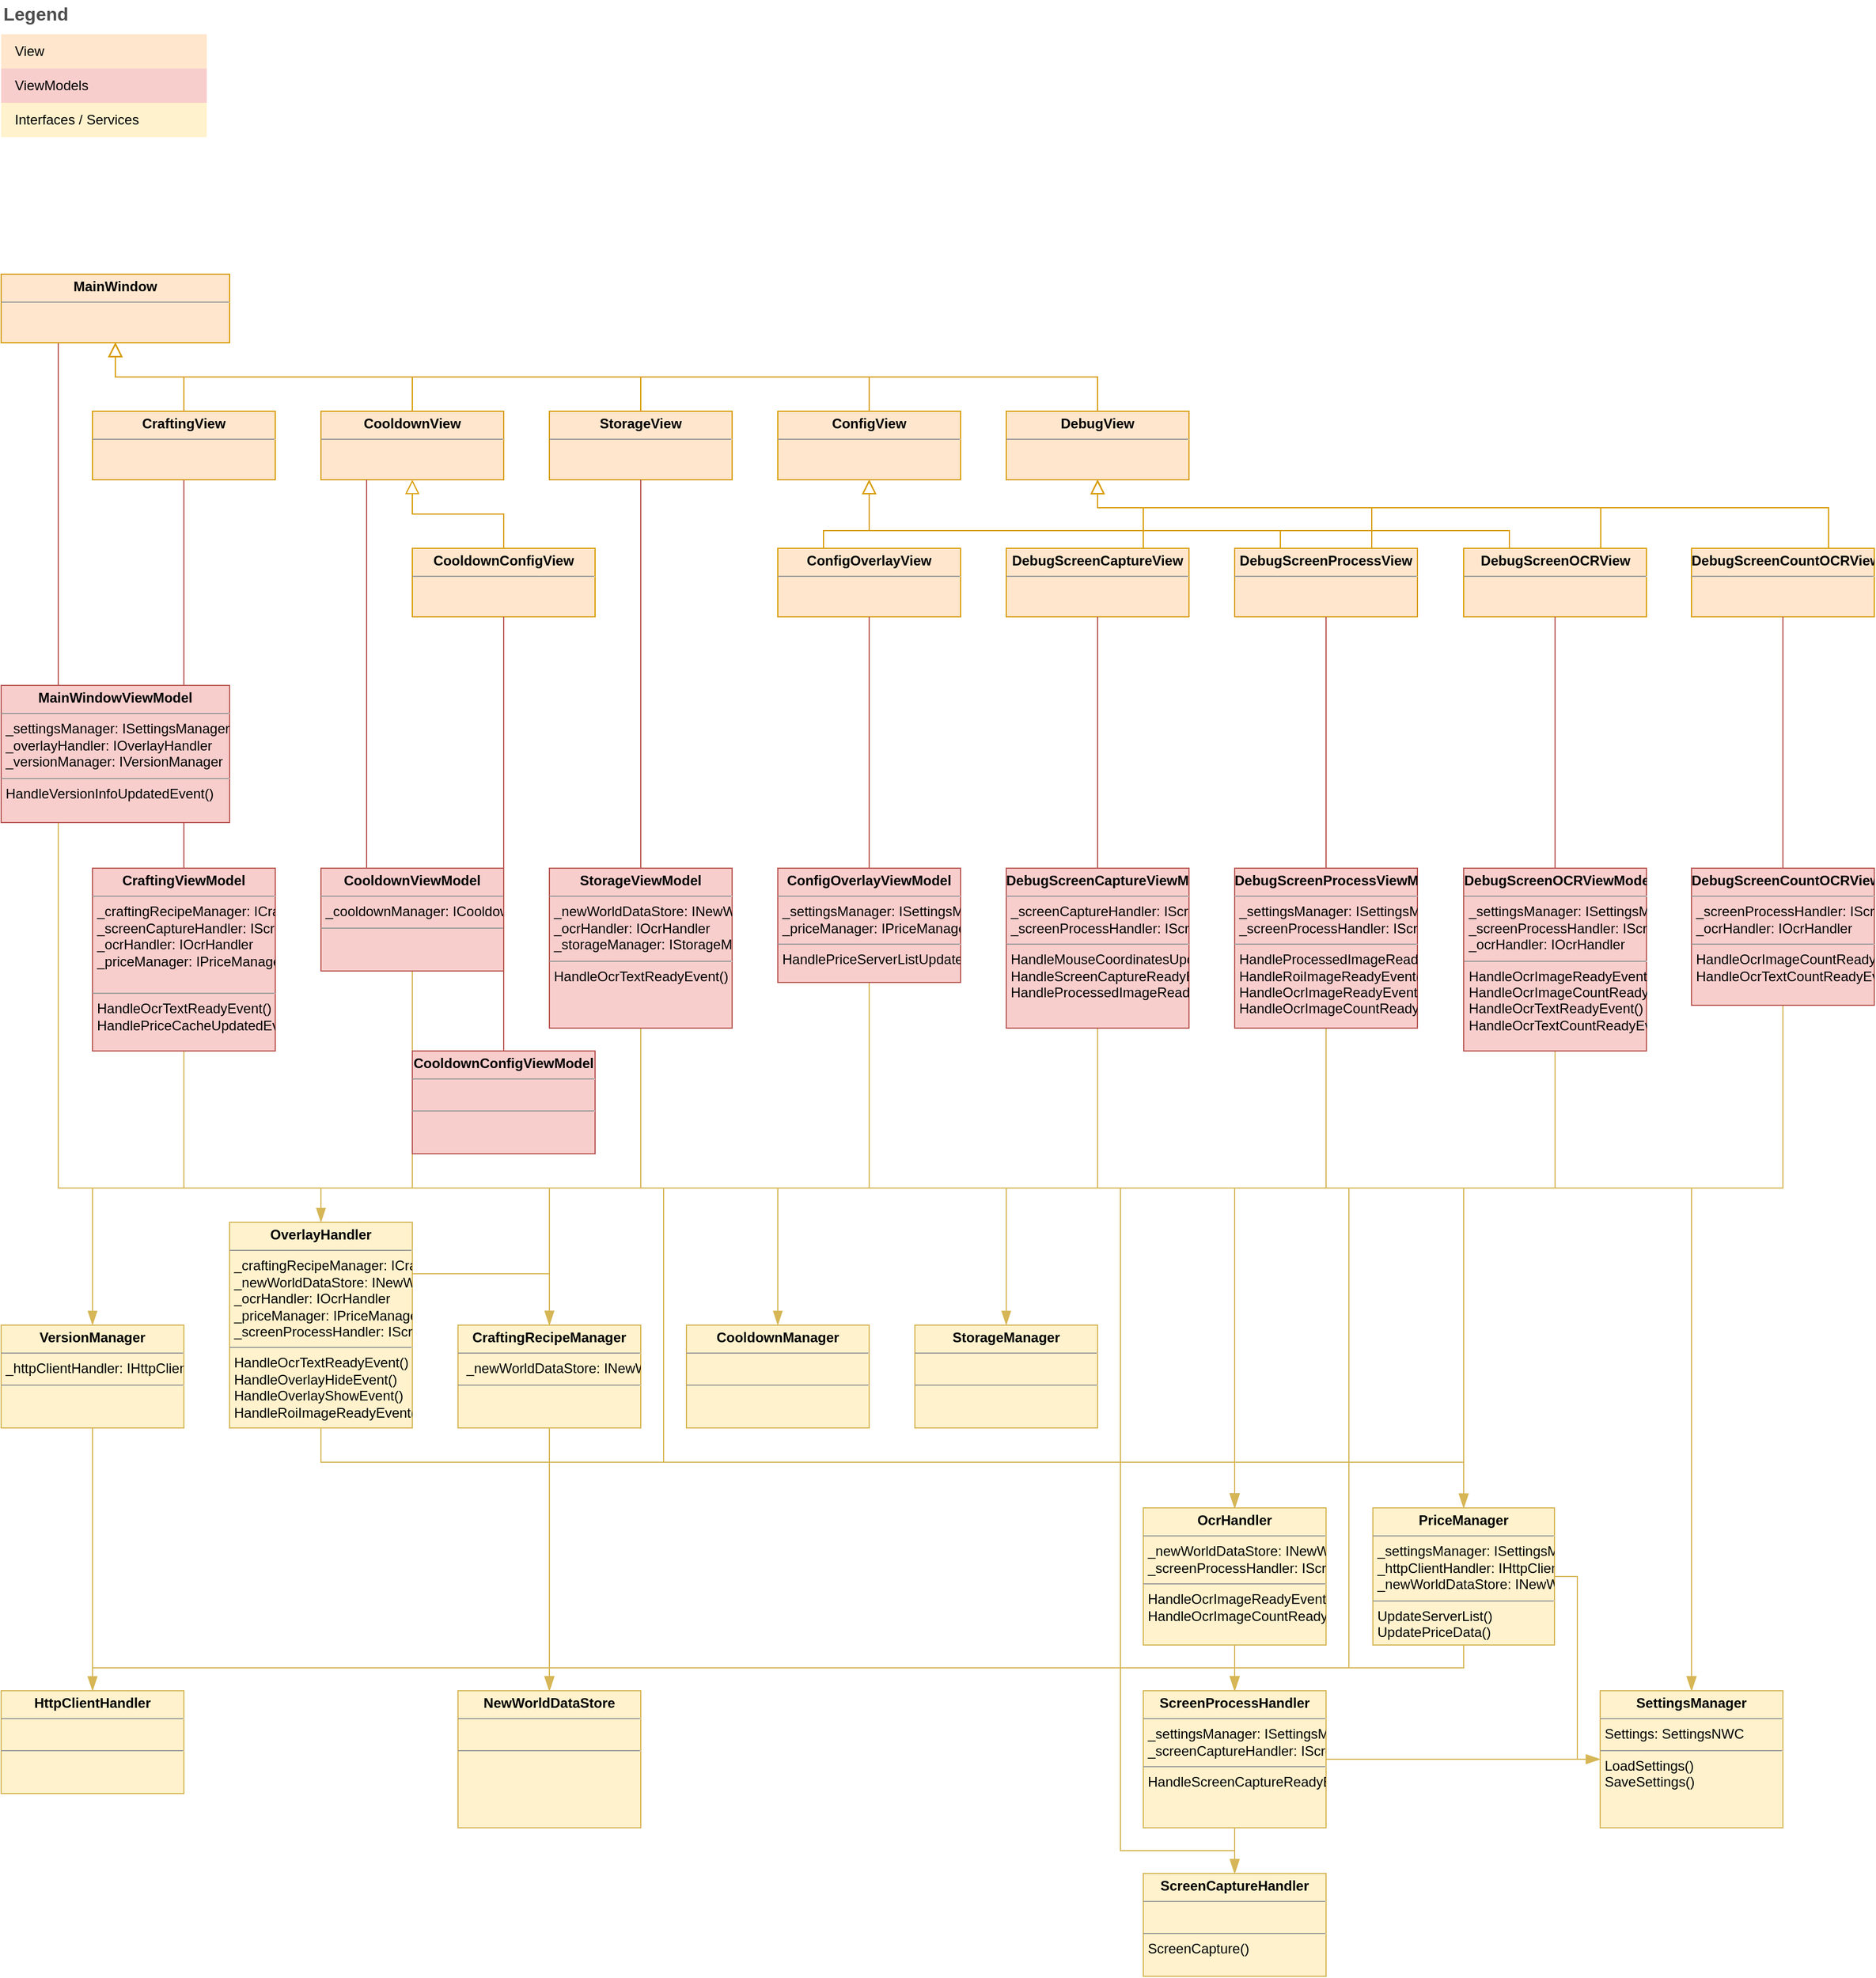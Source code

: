 <mxfile version="18.1.1" type="device"><diagram id="C5RBs43oDa-KdzZeNtuy" name="Page-1"><mxGraphModel dx="1550" dy="797" grid="1" gridSize="10" guides="1" tooltips="1" connect="1" arrows="1" fold="1" page="1" pageScale="1" pageWidth="827" pageHeight="1169" math="0" shadow="0"><root><mxCell id="WIyWlLk6GJQsqaUBKTNV-0"/><mxCell id="WIyWlLk6GJQsqaUBKTNV-1" parent="WIyWlLk6GJQsqaUBKTNV-0"/><mxCell id="inI2Ds-iqMbighwBN0CQ-72" style="rounded=0;orthogonalLoop=1;jettySize=auto;html=1;exitX=0.5;exitY=1;exitDx=0;exitDy=0;entryX=0.5;entryY=0;entryDx=0;entryDy=0;endArrow=blockThin;endFill=1;endSize=10;fillColor=#fff2cc;strokeColor=#d6b656;elbow=vertical;edgeStyle=orthogonalEdgeStyle;" parent="WIyWlLk6GJQsqaUBKTNV-1" source="inI2Ds-iqMbighwBN0CQ-28" target="inI2Ds-iqMbighwBN0CQ-64" edge="1"><mxGeometry relative="1" as="geometry"><Array as="points"><mxPoint x="200" y="1080"/><mxPoint x="1020" y="1080"/><mxPoint x="1020" y="1660"/><mxPoint x="1120" y="1660"/></Array></mxGeometry></mxCell><mxCell id="inI2Ds-iqMbighwBN0CQ-86" style="edgeStyle=orthogonalEdgeStyle;rounded=0;orthogonalLoop=1;jettySize=auto;elbow=vertical;html=1;exitX=0.5;exitY=1;exitDx=0;exitDy=0;entryX=0.5;entryY=0;entryDx=0;entryDy=0;endArrow=blockThin;endFill=1;endSize=10;fillColor=#fff2cc;strokeColor=#d6b656;" parent="WIyWlLk6GJQsqaUBKTNV-1" source="inI2Ds-iqMbighwBN0CQ-29" target="inI2Ds-iqMbighwBN0CQ-64" edge="1"><mxGeometry relative="1" as="geometry"><Array as="points"><mxPoint x="1000" y="1080"/><mxPoint x="1020" y="1080"/><mxPoint x="1020" y="1660"/><mxPoint x="1120" y="1660"/></Array></mxGeometry></mxCell><mxCell id="inI2Ds-iqMbighwBN0CQ-85" style="edgeStyle=elbowEdgeStyle;rounded=0;orthogonalLoop=1;jettySize=auto;elbow=vertical;html=1;exitX=0.5;exitY=1;exitDx=0;exitDy=0;entryX=0.5;entryY=0;entryDx=0;entryDy=0;endArrow=blockThin;endFill=1;endSize=10;fillColor=#fff2cc;strokeColor=#d6b656;" parent="WIyWlLk6GJQsqaUBKTNV-1" source="inI2Ds-iqMbighwBN0CQ-30" target="inI2Ds-iqMbighwBN0CQ-63" edge="1"><mxGeometry relative="1" as="geometry"><Array as="points"><mxPoint x="1160" y="1080"/></Array></mxGeometry></mxCell><mxCell id="inI2Ds-iqMbighwBN0CQ-84" style="edgeStyle=elbowEdgeStyle;rounded=0;orthogonalLoop=1;jettySize=auto;elbow=vertical;html=1;exitX=0.5;exitY=1;exitDx=0;exitDy=0;entryX=0.5;entryY=0;entryDx=0;entryDy=0;endArrow=blockThin;endFill=1;endSize=10;fillColor=#fff2cc;strokeColor=#d6b656;" parent="WIyWlLk6GJQsqaUBKTNV-1" source="inI2Ds-iqMbighwBN0CQ-30" target="inI2Ds-iqMbighwBN0CQ-66" edge="1"><mxGeometry relative="1" as="geometry"><Array as="points"><mxPoint x="1270" y="1080"/></Array></mxGeometry></mxCell><mxCell id="inI2Ds-iqMbighwBN0CQ-95" style="edgeStyle=orthogonalEdgeStyle;rounded=0;orthogonalLoop=1;jettySize=auto;html=1;exitX=0.5;exitY=1;exitDx=0;exitDy=0;entryX=0.5;entryY=0;entryDx=0;entryDy=0;endArrow=blockThin;endFill=1;endSize=10;elbow=vertical;fillColor=#fff2cc;strokeColor=#d6b656;" parent="WIyWlLk6GJQsqaUBKTNV-1" source="inI2Ds-iqMbighwBN0CQ-65" target="inI2Ds-iqMbighwBN0CQ-64" edge="1"><mxGeometry relative="1" as="geometry"/></mxCell><mxCell id="inI2Ds-iqMbighwBN0CQ-78" style="edgeStyle=elbowEdgeStyle;rounded=0;orthogonalLoop=1;jettySize=auto;elbow=vertical;html=1;exitX=0.5;exitY=1;exitDx=0;exitDy=0;entryX=0.5;entryY=0;entryDx=0;entryDy=0;endArrow=blockThin;endFill=1;endSize=10;fillColor=#fff2cc;strokeColor=#d6b656;" parent="WIyWlLk6GJQsqaUBKTNV-1" source="inI2Ds-iqMbighwBN0CQ-61" target="inI2Ds-iqMbighwBN0CQ-65" edge="1"><mxGeometry relative="1" as="geometry"/></mxCell><mxCell id="inI2Ds-iqMbighwBN0CQ-73" style="edgeStyle=elbowEdgeStyle;rounded=0;orthogonalLoop=1;jettySize=auto;elbow=vertical;html=1;exitX=0.5;exitY=1;exitDx=0;exitDy=0;endArrow=blockThin;endFill=1;endSize=10;fillColor=#fff2cc;strokeColor=#d6b656;entryX=0.5;entryY=0;entryDx=0;entryDy=0;" parent="WIyWlLk6GJQsqaUBKTNV-1" source="inI2Ds-iqMbighwBN0CQ-28" target="inI2Ds-iqMbighwBN0CQ-61" edge="1"><mxGeometry relative="1" as="geometry"><Array as="points"><mxPoint x="1090" y="1080"/></Array></mxGeometry></mxCell><mxCell id="inI2Ds-iqMbighwBN0CQ-74" style="edgeStyle=elbowEdgeStyle;rounded=0;orthogonalLoop=1;jettySize=auto;elbow=vertical;html=1;exitX=0.5;exitY=1;exitDx=0;exitDy=0;entryX=0.5;entryY=0;entryDx=0;entryDy=0;endArrow=blockThin;endFill=1;endSize=10;fillColor=#fff2cc;strokeColor=#d6b656;" parent="WIyWlLk6GJQsqaUBKTNV-1" source="inI2Ds-iqMbighwBN0CQ-28" target="inI2Ds-iqMbighwBN0CQ-63" edge="1"><mxGeometry relative="1" as="geometry"><Array as="points"><mxPoint x="770" y="1080"/></Array></mxGeometry></mxCell><mxCell id="inI2Ds-iqMbighwBN0CQ-90" style="edgeStyle=elbowEdgeStyle;rounded=0;orthogonalLoop=1;jettySize=auto;elbow=vertical;html=1;exitX=0.5;exitY=1;exitDx=0;exitDy=0;entryX=0.5;entryY=0;entryDx=0;entryDy=0;endArrow=blockThin;endFill=1;endSize=10;fillColor=#fff2cc;strokeColor=#d6b656;" parent="WIyWlLk6GJQsqaUBKTNV-1" source="inI2Ds-iqMbighwBN0CQ-43" target="inI2Ds-iqMbighwBN0CQ-66" edge="1"><mxGeometry relative="1" as="geometry"><Array as="points"><mxPoint x="1460" y="1080"/></Array></mxGeometry></mxCell><mxCell id="inI2Ds-iqMbighwBN0CQ-82" style="edgeStyle=elbowEdgeStyle;rounded=0;orthogonalLoop=1;jettySize=auto;elbow=vertical;html=1;exitX=0.5;exitY=1;exitDx=0;exitDy=0;endArrow=blockThin;endFill=1;endSize=10;" parent="WIyWlLk6GJQsqaUBKTNV-1" source="inI2Ds-iqMbighwBN0CQ-31" target="inI2Ds-iqMbighwBN0CQ-61" edge="1"><mxGeometry relative="1" as="geometry"><Array as="points"><mxPoint x="760" y="1080"/></Array></mxGeometry></mxCell><mxCell id="inI2Ds-iqMbighwBN0CQ-47" style="edgeStyle=elbowEdgeStyle;rounded=0;orthogonalLoop=1;jettySize=auto;elbow=vertical;html=1;exitX=0.5;exitY=1;exitDx=0;exitDy=0;entryX=0.5;entryY=0;entryDx=0;entryDy=0;endArrow=none;endFill=0;endSize=10;fillColor=#f8cecc;strokeColor=#b85450;" parent="WIyWlLk6GJQsqaUBKTNV-1" source="inI2Ds-iqMbighwBN0CQ-3" target="inI2Ds-iqMbighwBN0CQ-28" edge="1"><mxGeometry relative="1" as="geometry"><mxPoint x="100" y="350" as="sourcePoint"/><mxPoint x="100" y="650" as="targetPoint"/><Array as="points"><mxPoint x="180" y="630"/></Array></mxGeometry></mxCell><mxCell id="zkfFHV4jXpPFQw0GAbJ--12" value="" style="endArrow=block;endSize=10;endFill=0;shadow=0;strokeWidth=1;rounded=0;edgeStyle=elbowEdgeStyle;elbow=vertical;entryX=0.5;entryY=1;entryDx=0;entryDy=0;exitX=0.5;exitY=0;exitDx=0;exitDy=0;fillColor=#ffe6cc;strokeColor=#d79b00;" parent="WIyWlLk6GJQsqaUBKTNV-1" source="inI2Ds-iqMbighwBN0CQ-3" target="inI2Ds-iqMbighwBN0CQ-1" edge="1"><mxGeometry width="160" relative="1" as="geometry"><mxPoint x="120" y="400" as="sourcePoint"/><mxPoint x="200" y="443" as="targetPoint"/></mxGeometry></mxCell><mxCell id="zkfFHV4jXpPFQw0GAbJ--16" value="" style="endArrow=block;endSize=10;endFill=0;shadow=0;strokeWidth=1;rounded=0;edgeStyle=elbowEdgeStyle;elbow=vertical;entryX=0.5;entryY=1;entryDx=0;entryDy=0;exitX=0.5;exitY=0;exitDx=0;exitDy=0;fillColor=#ffe6cc;strokeColor=#d79b00;" parent="WIyWlLk6GJQsqaUBKTNV-1" source="inI2Ds-iqMbighwBN0CQ-2" target="inI2Ds-iqMbighwBN0CQ-1" edge="1"><mxGeometry width="160" relative="1" as="geometry"><mxPoint x="320" y="400" as="sourcePoint"/><mxPoint x="310" y="511" as="targetPoint"/></mxGeometry></mxCell><mxCell id="inI2Ds-iqMbighwBN0CQ-25" style="edgeStyle=elbowEdgeStyle;rounded=0;orthogonalLoop=1;jettySize=auto;elbow=vertical;html=1;exitX=0.25;exitY=1;exitDx=0;exitDy=0;entryX=0.25;entryY=0;entryDx=0;entryDy=0;endArrow=none;endFill=0;endSize=10;fillColor=#f8cecc;strokeColor=#b85450;" parent="WIyWlLk6GJQsqaUBKTNV-1" source="inI2Ds-iqMbighwBN0CQ-1" target="inI2Ds-iqMbighwBN0CQ-24" edge="1"><mxGeometry relative="1" as="geometry"><Array as="points"><mxPoint x="90" y="490"/></Array></mxGeometry></mxCell><mxCell id="inI2Ds-iqMbighwBN0CQ-1" value="&lt;p style=&quot;margin:0px;margin-top:4px;text-align:center;&quot;&gt;&lt;b&gt;MainWindow&lt;/b&gt;&lt;/p&gt;&lt;hr size=&quot;1&quot;&gt;&lt;div style=&quot;height:2px;&quot;&gt;&lt;/div&gt;" style="verticalAlign=top;align=left;overflow=fill;fontSize=12;fontFamily=Helvetica;html=1;fillColor=#ffe6cc;strokeColor=#d79b00;" parent="WIyWlLk6GJQsqaUBKTNV-1" vertex="1"><mxGeometry x="40" y="280" width="200" height="60" as="geometry"/></mxCell><mxCell id="inI2Ds-iqMbighwBN0CQ-2" value="&lt;p style=&quot;margin:0px;margin-top:4px;text-align:center;&quot;&gt;&lt;b&gt;CooldownView&lt;/b&gt;&lt;/p&gt;&lt;hr size=&quot;1&quot;&gt;&lt;div style=&quot;height:2px;&quot;&gt;&lt;/div&gt;" style="verticalAlign=top;align=left;overflow=fill;fontSize=12;fontFamily=Helvetica;html=1;fillColor=#ffe6cc;strokeColor=#d79b00;" parent="WIyWlLk6GJQsqaUBKTNV-1" vertex="1"><mxGeometry x="320" y="400" width="160" height="60" as="geometry"/></mxCell><mxCell id="inI2Ds-iqMbighwBN0CQ-3" value="&lt;p style=&quot;margin:0px;margin-top:4px;text-align:center;&quot;&gt;&lt;b&gt;CraftingView&lt;/b&gt;&lt;/p&gt;&lt;hr size=&quot;1&quot;&gt;&lt;div style=&quot;height:2px;&quot;&gt;&lt;/div&gt;" style="verticalAlign=top;align=left;overflow=fill;fontSize=12;fontFamily=Helvetica;html=1;fillColor=#ffe6cc;strokeColor=#d79b00;" parent="WIyWlLk6GJQsqaUBKTNV-1" vertex="1"><mxGeometry x="120" y="400" width="160" height="60" as="geometry"/></mxCell><mxCell id="inI2Ds-iqMbighwBN0CQ-4" value="&lt;p style=&quot;margin:0px;margin-top:4px;text-align:center;&quot;&gt;&lt;b&gt;StorageView&lt;/b&gt;&lt;/p&gt;&lt;hr size=&quot;1&quot;&gt;&lt;div style=&quot;height:2px;&quot;&gt;&lt;/div&gt;" style="verticalAlign=top;align=left;overflow=fill;fontSize=12;fontFamily=Helvetica;html=1;fillColor=#ffe6cc;strokeColor=#d79b00;" parent="WIyWlLk6GJQsqaUBKTNV-1" vertex="1"><mxGeometry x="520" y="400" width="160" height="60" as="geometry"/></mxCell><mxCell id="inI2Ds-iqMbighwBN0CQ-5" value="&lt;p style=&quot;margin:0px;margin-top:4px;text-align:center;&quot;&gt;&lt;b&gt;DebugView&lt;/b&gt;&lt;/p&gt;&lt;hr size=&quot;1&quot;&gt;&lt;div style=&quot;height:2px;&quot;&gt;&lt;/div&gt;" style="verticalAlign=top;align=left;overflow=fill;fontSize=12;fontFamily=Helvetica;html=1;fillColor=#ffe6cc;strokeColor=#d79b00;" parent="WIyWlLk6GJQsqaUBKTNV-1" vertex="1"><mxGeometry x="920" y="400" width="160" height="60" as="geometry"/></mxCell><mxCell id="inI2Ds-iqMbighwBN0CQ-6" value="&lt;p style=&quot;margin:0px;margin-top:4px;text-align:center;&quot;&gt;&lt;b&gt;ConfigView&lt;/b&gt;&lt;/p&gt;&lt;hr size=&quot;1&quot;&gt;&lt;div style=&quot;height:2px;&quot;&gt;&lt;/div&gt;" style="verticalAlign=top;align=left;overflow=fill;fontSize=12;fontFamily=Helvetica;html=1;fillColor=#ffe6cc;strokeColor=#d79b00;" parent="WIyWlLk6GJQsqaUBKTNV-1" vertex="1"><mxGeometry x="720" y="400" width="160" height="60" as="geometry"/></mxCell><mxCell id="inI2Ds-iqMbighwBN0CQ-7" value="" style="endArrow=block;endSize=10;endFill=0;shadow=0;strokeWidth=1;rounded=0;edgeStyle=elbowEdgeStyle;elbow=vertical;entryX=0.5;entryY=1;entryDx=0;entryDy=0;exitX=0.5;exitY=0;exitDx=0;exitDy=0;fillColor=#ffe6cc;strokeColor=#d79b00;" parent="WIyWlLk6GJQsqaUBKTNV-1" source="inI2Ds-iqMbighwBN0CQ-4" target="inI2Ds-iqMbighwBN0CQ-1" edge="1"><mxGeometry width="160" relative="1" as="geometry"><mxPoint x="580" y="410" as="sourcePoint"/><mxPoint x="380" y="330" as="targetPoint"/></mxGeometry></mxCell><mxCell id="inI2Ds-iqMbighwBN0CQ-8" value="" style="endArrow=block;endSize=10;endFill=0;shadow=0;strokeWidth=1;rounded=0;edgeStyle=elbowEdgeStyle;elbow=vertical;exitX=0.5;exitY=0;exitDx=0;exitDy=0;entryX=0.5;entryY=1;entryDx=0;entryDy=0;fillColor=#ffe6cc;strokeColor=#d79b00;" parent="WIyWlLk6GJQsqaUBKTNV-1" source="inI2Ds-iqMbighwBN0CQ-6" target="inI2Ds-iqMbighwBN0CQ-1" edge="1"><mxGeometry width="160" relative="1" as="geometry"><mxPoint x="630" y="690" as="sourcePoint"/><mxPoint x="240" y="580" as="targetPoint"/></mxGeometry></mxCell><mxCell id="inI2Ds-iqMbighwBN0CQ-9" value="" style="endArrow=block;endSize=10;endFill=0;shadow=0;strokeWidth=1;rounded=0;edgeStyle=elbowEdgeStyle;elbow=vertical;entryX=0.5;entryY=1;entryDx=0;entryDy=0;exitX=0.5;exitY=0;exitDx=0;exitDy=0;fillColor=#ffe6cc;strokeColor=#d79b00;" parent="WIyWlLk6GJQsqaUBKTNV-1" source="inI2Ds-iqMbighwBN0CQ-5" target="inI2Ds-iqMbighwBN0CQ-1" edge="1"><mxGeometry width="160" relative="1" as="geometry"><mxPoint x="700" y="800" as="sourcePoint"/><mxPoint x="500" y="720" as="targetPoint"/></mxGeometry></mxCell><mxCell id="inI2Ds-iqMbighwBN0CQ-10" value="&lt;p style=&quot;margin:0px;margin-top:4px;text-align:center;&quot;&gt;&lt;b&gt;DebugScreenCountOCRView&lt;/b&gt;&lt;/p&gt;&lt;hr size=&quot;1&quot;&gt;&lt;div style=&quot;height:2px;&quot;&gt;&lt;/div&gt;" style="verticalAlign=top;align=left;overflow=fill;fontSize=12;fontFamily=Helvetica;html=1;fillColor=#ffe6cc;strokeColor=#d79b00;" parent="WIyWlLk6GJQsqaUBKTNV-1" vertex="1"><mxGeometry x="1520" y="520" width="160" height="60" as="geometry"/></mxCell><mxCell id="inI2Ds-iqMbighwBN0CQ-11" value="&lt;p style=&quot;margin:0px;margin-top:4px;text-align:center;&quot;&gt;&lt;b&gt;DebugScreenCaptureView&lt;/b&gt;&lt;/p&gt;&lt;hr size=&quot;1&quot;&gt;&lt;div style=&quot;height:2px;&quot;&gt;&lt;/div&gt;" style="verticalAlign=top;align=left;overflow=fill;fontSize=12;fontFamily=Helvetica;html=1;fillColor=#ffe6cc;strokeColor=#d79b00;" parent="WIyWlLk6GJQsqaUBKTNV-1" vertex="1"><mxGeometry x="920" y="520" width="160" height="60" as="geometry"/></mxCell><mxCell id="inI2Ds-iqMbighwBN0CQ-12" value="&lt;p style=&quot;margin:0px;margin-top:4px;text-align:center;&quot;&gt;&lt;b&gt;DebugScreenOCRView&lt;/b&gt;&lt;/p&gt;&lt;hr size=&quot;1&quot;&gt;&lt;div style=&quot;height:2px;&quot;&gt;&lt;/div&gt;" style="verticalAlign=top;align=left;overflow=fill;fontSize=12;fontFamily=Helvetica;html=1;fillColor=#ffe6cc;strokeColor=#d79b00;" parent="WIyWlLk6GJQsqaUBKTNV-1" vertex="1"><mxGeometry x="1320.5" y="520" width="160" height="60" as="geometry"/></mxCell><mxCell id="inI2Ds-iqMbighwBN0CQ-14" style="edgeStyle=elbowEdgeStyle;rounded=0;orthogonalLoop=1;jettySize=auto;html=1;exitX=0.25;exitY=0;exitDx=0;exitDy=0;entryX=0.5;entryY=1;entryDx=0;entryDy=0;endArrow=block;endFill=0;elbow=vertical;endSize=10;fillColor=#ffe6cc;strokeColor=#d79b00;" parent="WIyWlLk6GJQsqaUBKTNV-1" source="inI2Ds-iqMbighwBN0CQ-13" target="inI2Ds-iqMbighwBN0CQ-6" edge="1"><mxGeometry relative="1" as="geometry"><Array as="points"><mxPoint x="720" y="504.5"/></Array></mxGeometry></mxCell><mxCell id="inI2Ds-iqMbighwBN0CQ-13" value="&lt;p style=&quot;margin:0px;margin-top:4px;text-align:center;&quot;&gt;&lt;b&gt;ConfigOverlayView&lt;/b&gt;&lt;/p&gt;&lt;hr size=&quot;1&quot;&gt;&lt;div style=&quot;height:2px;&quot;&gt;&lt;/div&gt;" style="verticalAlign=top;align=left;overflow=fill;fontSize=12;fontFamily=Helvetica;html=1;fillColor=#ffe6cc;strokeColor=#d79b00;" parent="WIyWlLk6GJQsqaUBKTNV-1" vertex="1"><mxGeometry x="720" y="520" width="160" height="60" as="geometry"/></mxCell><mxCell id="inI2Ds-iqMbighwBN0CQ-15" value="&lt;p style=&quot;margin:0px;margin-top:4px;text-align:center;&quot;&gt;&lt;b&gt;DebugScreenProcessView&lt;/b&gt;&lt;/p&gt;&lt;hr size=&quot;1&quot;&gt;&lt;div style=&quot;height:2px;&quot;&gt;&lt;/div&gt;" style="verticalAlign=top;align=left;overflow=fill;fontSize=12;fontFamily=Helvetica;html=1;fillColor=#ffe6cc;strokeColor=#d79b00;" parent="WIyWlLk6GJQsqaUBKTNV-1" vertex="1"><mxGeometry x="1120" y="520" width="160" height="60" as="geometry"/></mxCell><mxCell id="inI2Ds-iqMbighwBN0CQ-16" style="edgeStyle=elbowEdgeStyle;rounded=0;orthogonalLoop=1;jettySize=auto;html=1;exitX=0.25;exitY=0;exitDx=0;exitDy=0;entryX=0.5;entryY=1;entryDx=0;entryDy=0;endArrow=block;endFill=0;elbow=vertical;endSize=10;fillColor=#ffe6cc;strokeColor=#d79b00;" parent="WIyWlLk6GJQsqaUBKTNV-1" source="inI2Ds-iqMbighwBN0CQ-12" target="inI2Ds-iqMbighwBN0CQ-6" edge="1"><mxGeometry relative="1" as="geometry"><mxPoint x="810" y="534.5" as="sourcePoint"/><mxPoint x="810" y="474.5" as="targetPoint"/><Array as="points"><mxPoint x="820" y="504.5"/><mxPoint x="860" y="484.5"/></Array></mxGeometry></mxCell><mxCell id="inI2Ds-iqMbighwBN0CQ-17" style="edgeStyle=elbowEdgeStyle;rounded=0;orthogonalLoop=1;jettySize=auto;html=1;exitX=0.25;exitY=0;exitDx=0;exitDy=0;entryX=0.5;entryY=1;entryDx=0;entryDy=0;endArrow=block;endFill=0;elbow=vertical;endSize=10;fillColor=#ffe6cc;strokeColor=#d79b00;" parent="WIyWlLk6GJQsqaUBKTNV-1" source="inI2Ds-iqMbighwBN0CQ-15" target="inI2Ds-iqMbighwBN0CQ-6" edge="1"><mxGeometry relative="1" as="geometry"><mxPoint x="820" y="544.5" as="sourcePoint"/><mxPoint x="820" y="484.5" as="targetPoint"/><Array as="points"><mxPoint x="810" y="504.5"/><mxPoint x="850" y="484.5"/></Array></mxGeometry></mxCell><mxCell id="inI2Ds-iqMbighwBN0CQ-18" style="edgeStyle=elbowEdgeStyle;rounded=0;orthogonalLoop=1;jettySize=auto;html=1;entryX=0.5;entryY=1;entryDx=0;entryDy=0;endArrow=block;endFill=0;elbow=vertical;endSize=10;exitX=0.75;exitY=0;exitDx=0;exitDy=0;fillColor=#ffe6cc;strokeColor=#d79b00;" parent="WIyWlLk6GJQsqaUBKTNV-1" source="inI2Ds-iqMbighwBN0CQ-11" target="inI2Ds-iqMbighwBN0CQ-5" edge="1"><mxGeometry relative="1" as="geometry"><mxPoint x="1080" y="724.5" as="sourcePoint"/><mxPoint x="810" y="684.5" as="targetPoint"/><Array as="points"><mxPoint x="940" y="484.5"/></Array></mxGeometry></mxCell><mxCell id="inI2Ds-iqMbighwBN0CQ-19" style="edgeStyle=elbowEdgeStyle;rounded=0;orthogonalLoop=1;jettySize=auto;html=1;exitX=0.75;exitY=0;exitDx=0;exitDy=0;entryX=0.5;entryY=1;entryDx=0;entryDy=0;endArrow=block;endFill=0;elbow=vertical;endSize=10;fillColor=#ffe6cc;strokeColor=#d79b00;" parent="WIyWlLk6GJQsqaUBKTNV-1" source="inI2Ds-iqMbighwBN0CQ-15" target="inI2Ds-iqMbighwBN0CQ-5" edge="1"><mxGeometry relative="1" as="geometry"><mxPoint x="1120" y="544.5" as="sourcePoint"/><mxPoint x="760" y="484.5" as="targetPoint"/><Array as="points"><mxPoint x="1030" y="484.5"/></Array></mxGeometry></mxCell><mxCell id="inI2Ds-iqMbighwBN0CQ-20" style="edgeStyle=elbowEdgeStyle;rounded=0;orthogonalLoop=1;jettySize=auto;html=1;exitX=0.75;exitY=0;exitDx=0;exitDy=0;entryX=0.5;entryY=1;entryDx=0;entryDy=0;endArrow=block;endFill=0;elbow=vertical;endSize=10;fillColor=#ffe6cc;strokeColor=#d79b00;" parent="WIyWlLk6GJQsqaUBKTNV-1" source="inI2Ds-iqMbighwBN0CQ-12" target="inI2Ds-iqMbighwBN0CQ-5" edge="1"><mxGeometry relative="1" as="geometry"><mxPoint x="1130" y="554.5" as="sourcePoint"/><mxPoint x="770" y="494.5" as="targetPoint"/><Array as="points"><mxPoint x="1240" y="484.5"/><mxPoint x="1080" y="504.5"/></Array></mxGeometry></mxCell><mxCell id="inI2Ds-iqMbighwBN0CQ-21" style="edgeStyle=elbowEdgeStyle;rounded=0;orthogonalLoop=1;jettySize=auto;html=1;exitX=0.75;exitY=0;exitDx=0;exitDy=0;entryX=0.5;entryY=1;entryDx=0;entryDy=0;endArrow=block;endFill=0;elbow=vertical;endSize=10;fillColor=#ffe6cc;strokeColor=#d79b00;" parent="WIyWlLk6GJQsqaUBKTNV-1" source="inI2Ds-iqMbighwBN0CQ-10" target="inI2Ds-iqMbighwBN0CQ-5" edge="1"><mxGeometry relative="1" as="geometry"><mxPoint x="1140" y="564.5" as="sourcePoint"/><mxPoint x="780" y="504.5" as="targetPoint"/><Array as="points"><mxPoint x="1230" y="484.5"/><mxPoint x="980" y="504.5"/></Array></mxGeometry></mxCell><mxCell id="inI2Ds-iqMbighwBN0CQ-69" style="edgeStyle=orthogonalEdgeStyle;rounded=0;orthogonalLoop=1;jettySize=auto;elbow=vertical;html=1;exitX=0.25;exitY=1;exitDx=0;exitDy=0;entryX=0.5;entryY=0;entryDx=0;entryDy=0;endArrow=blockThin;endFill=1;endSize=10;fillColor=#fff2cc;strokeColor=#d6b656;" parent="WIyWlLk6GJQsqaUBKTNV-1" source="inI2Ds-iqMbighwBN0CQ-24" target="inI2Ds-iqMbighwBN0CQ-68" edge="1"><mxGeometry relative="1" as="geometry"><Array as="points"><mxPoint x="90" y="1080"/><mxPoint x="120" y="1080"/></Array></mxGeometry></mxCell><mxCell id="inI2Ds-iqMbighwBN0CQ-79" style="edgeStyle=elbowEdgeStyle;rounded=0;orthogonalLoop=1;jettySize=auto;elbow=vertical;html=1;exitX=0.25;exitY=1;exitDx=0;exitDy=0;endArrow=blockThin;endFill=1;endSize=10;fillColor=#fff2cc;strokeColor=#d6b656;" parent="WIyWlLk6GJQsqaUBKTNV-1" source="inI2Ds-iqMbighwBN0CQ-24" target="inI2Ds-iqMbighwBN0CQ-66" edge="1"><mxGeometry relative="1" as="geometry"><Array as="points"><mxPoint x="70" y="1080"/><mxPoint x="100" y="1080"/><mxPoint x="20" y="870"/><mxPoint x="430" y="1080"/><mxPoint x="1520" y="1170"/><mxPoint x="1480" y="1170"/><mxPoint x="20" y="820"/><mxPoint x="780" y="1080"/></Array></mxGeometry></mxCell><mxCell id="inI2Ds-iqMbighwBN0CQ-96" style="edgeStyle=orthogonalEdgeStyle;rounded=0;orthogonalLoop=1;jettySize=auto;html=1;exitX=0.25;exitY=1;exitDx=0;exitDy=0;entryX=0.5;entryY=0;entryDx=0;entryDy=0;endArrow=blockThin;endFill=1;endSize=10;elbow=vertical;fillColor=#fff2cc;strokeColor=#d6b656;" parent="WIyWlLk6GJQsqaUBKTNV-1" source="inI2Ds-iqMbighwBN0CQ-24" target="inI2Ds-iqMbighwBN0CQ-62" edge="1"><mxGeometry relative="1" as="geometry"><Array as="points"><mxPoint x="90" y="1080"/><mxPoint x="320" y="1080"/></Array></mxGeometry></mxCell><mxCell id="inI2Ds-iqMbighwBN0CQ-24" value="&lt;p style=&quot;margin:0px;margin-top:4px;text-align:center;&quot;&gt;&lt;b&gt;MainWindowViewModel&lt;/b&gt;&lt;/p&gt;&lt;hr size=&quot;1&quot;&gt;&lt;p style=&quot;margin:0px;margin-left:4px;&quot;&gt;_settingsManager: ISettingsManager&lt;br&gt;_overlayHandler: IOverlayHandler&lt;br&gt;_versionManager: IVersionManager&lt;br&gt;&lt;/p&gt;&lt;hr size=&quot;1&quot;&gt;&lt;p style=&quot;margin:0px;margin-left:4px;&quot;&gt;HandleVersionInfoUpdatedEvent()&lt;/p&gt;" style="verticalAlign=top;align=left;overflow=fill;fontSize=12;fontFamily=Helvetica;html=1;fillColor=#f8cecc;strokeColor=#b85450;" parent="WIyWlLk6GJQsqaUBKTNV-1" vertex="1"><mxGeometry x="40" y="640" width="200" height="120" as="geometry"/></mxCell><mxCell id="inI2Ds-iqMbighwBN0CQ-26" value="&lt;p style=&quot;margin:0px;margin-top:4px;text-align:center;&quot;&gt;&lt;b&gt;CooldownConfigView&lt;/b&gt;&lt;/p&gt;&lt;hr size=&quot;1&quot;&gt;&lt;div style=&quot;height:2px;&quot;&gt;&lt;/div&gt;" style="verticalAlign=top;align=left;overflow=fill;fontSize=12;fontFamily=Helvetica;html=1;fillColor=#ffe6cc;strokeColor=#d79b00;" parent="WIyWlLk6GJQsqaUBKTNV-1" vertex="1"><mxGeometry x="400" y="520" width="160" height="60" as="geometry"/></mxCell><mxCell id="inI2Ds-iqMbighwBN0CQ-27" value="" style="endArrow=block;endSize=10;endFill=0;shadow=0;strokeWidth=1;rounded=0;edgeStyle=elbowEdgeStyle;elbow=vertical;entryX=0.5;entryY=1;entryDx=0;entryDy=0;exitX=0.5;exitY=0;exitDx=0;exitDy=0;fillColor=#ffe6cc;strokeColor=#d79b00;" parent="WIyWlLk6GJQsqaUBKTNV-1" source="inI2Ds-iqMbighwBN0CQ-26" target="inI2Ds-iqMbighwBN0CQ-2" edge="1"><mxGeometry width="160" relative="1" as="geometry"><mxPoint x="210" y="414.5" as="sourcePoint"/><mxPoint x="210" y="354.5" as="targetPoint"/></mxGeometry></mxCell><mxCell id="inI2Ds-iqMbighwBN0CQ-71" style="edgeStyle=elbowEdgeStyle;rounded=0;orthogonalLoop=1;jettySize=auto;elbow=vertical;html=1;exitX=0.5;exitY=1;exitDx=0;exitDy=0;entryX=0.5;entryY=0;entryDx=0;entryDy=0;endArrow=blockThin;endFill=1;endSize=10;fillColor=#fff2cc;strokeColor=#d6b656;" parent="WIyWlLk6GJQsqaUBKTNV-1" source="inI2Ds-iqMbighwBN0CQ-28" target="inI2Ds-iqMbighwBN0CQ-58" edge="1"><mxGeometry relative="1" as="geometry"/></mxCell><mxCell id="inI2Ds-iqMbighwBN0CQ-28" value="&lt;p style=&quot;margin:0px;margin-top:4px;text-align:center;&quot;&gt;&lt;b&gt;CraftingViewModel&lt;/b&gt;&lt;/p&gt;&lt;hr size=&quot;1&quot;&gt;&lt;p style=&quot;margin:0px;margin-left:4px;&quot;&gt;_craftingRecipeManager: ICraftingRecipeManager&lt;/p&gt;&lt;p style=&quot;margin:0px;margin-left:4px;&quot;&gt;_screenCaptureHandler: IScreenCaptureHandler&lt;/p&gt;&lt;p style=&quot;margin:0px;margin-left:4px;&quot;&gt;_ocrHandler: IOcrHandler&lt;/p&gt;&lt;p style=&quot;margin:0px;margin-left:4px;&quot;&gt;_priceManager: IPriceManager&lt;br&gt;&lt;/p&gt;&lt;p style=&quot;margin:0px;margin-left:4px;&quot;&gt;&lt;br&gt;&lt;/p&gt;&lt;hr size=&quot;1&quot;&gt;&lt;p style=&quot;margin:0px;margin-left:4px;&quot;&gt;HandleOcrTextReadyEvent()&lt;/p&gt;&lt;p style=&quot;margin:0px;margin-left:4px;&quot;&gt;HandlePriceCacheUpdatedEvent()&lt;br&gt;&lt;/p&gt;&lt;p style=&quot;margin:0px;margin-left:4px;&quot;&gt;&lt;br&gt;&lt;/p&gt;" style="verticalAlign=top;align=left;overflow=fill;fontSize=12;fontFamily=Helvetica;html=1;fillColor=#f8cecc;strokeColor=#b85450;" parent="WIyWlLk6GJQsqaUBKTNV-1" vertex="1"><mxGeometry x="120" y="800" width="160" height="160" as="geometry"/></mxCell><mxCell id="inI2Ds-iqMbighwBN0CQ-87" style="rounded=0;orthogonalLoop=1;jettySize=auto;elbow=vertical;html=1;exitX=0.5;exitY=1;exitDx=0;exitDy=0;entryX=0.5;entryY=0;entryDx=0;entryDy=0;endArrow=blockThin;endFill=1;endSize=10;fillColor=#fff2cc;strokeColor=#d6b656;edgeStyle=orthogonalEdgeStyle;" parent="WIyWlLk6GJQsqaUBKTNV-1" source="inI2Ds-iqMbighwBN0CQ-29" target="inI2Ds-iqMbighwBN0CQ-65" edge="1"><mxGeometry relative="1" as="geometry"><Array as="points"><mxPoint x="1000" y="1080"/><mxPoint x="1220" y="1080"/><mxPoint x="1220" y="1500"/><mxPoint x="1120" y="1500"/></Array></mxGeometry></mxCell><mxCell id="inI2Ds-iqMbighwBN0CQ-29" value="&lt;p style=&quot;margin:0px;margin-top:4px;text-align:center;&quot;&gt;&lt;b&gt;DebugScreenCaptureViewModel&lt;/b&gt;&lt;/p&gt;&lt;hr size=&quot;1&quot;&gt;&lt;p style=&quot;margin:0px;margin-left:4px;&quot;&gt;_screenCaptureHandler: IScreenCaptureHandler&lt;/p&gt;&lt;p style=&quot;margin:0px;margin-left:4px;&quot;&gt;_screenProcessHandler: IScreenProcessHandler&lt;br&gt;&lt;/p&gt;&lt;hr size=&quot;1&quot;&gt;&lt;p style=&quot;margin:0px;margin-left:4px;&quot;&gt;HandleMouseCoordinatesUpdatedEvent()&lt;/p&gt;&lt;p style=&quot;margin:0px;margin-left:4px;&quot;&gt;HandleScreenCaptureReadyEvent()&lt;/p&gt;&lt;p style=&quot;margin:0px;margin-left:4px;&quot;&gt;HandleProcessedImageReadyEvent()&lt;br&gt;&lt;/p&gt;&lt;p style=&quot;margin:0px;margin-left:4px;&quot;&gt;&lt;br&gt;&lt;/p&gt;&lt;p style=&quot;margin:0px;margin-left:4px;&quot;&gt;&lt;br&gt;&lt;/p&gt;" style="verticalAlign=top;align=left;overflow=fill;fontSize=12;fontFamily=Helvetica;html=1;fillColor=#f8cecc;strokeColor=#b85450;" parent="WIyWlLk6GJQsqaUBKTNV-1" vertex="1"><mxGeometry x="920" y="800" width="160" height="140" as="geometry"/></mxCell><mxCell id="inI2Ds-iqMbighwBN0CQ-30" value="&lt;p style=&quot;margin:0px;margin-top:4px;text-align:center;&quot;&gt;&lt;b&gt;ConfigOverlayViewModel&lt;/b&gt;&lt;/p&gt;&lt;hr size=&quot;1&quot;&gt;&lt;p style=&quot;margin:0px;margin-left:4px;&quot;&gt;_settingsManager: ISettingsManager&lt;/p&gt;&lt;p style=&quot;margin:0px;margin-left:4px;&quot;&gt;_priceManager: IPriceManager&lt;br&gt;&lt;/p&gt;&lt;hr size=&quot;1&quot;&gt;&lt;p style=&quot;margin:0px;margin-left:4px;&quot;&gt;HandlePriceServerListUpdatedEvent()&lt;/p&gt;" style="verticalAlign=top;align=left;overflow=fill;fontSize=12;fontFamily=Helvetica;html=1;fillColor=#f8cecc;strokeColor=#b85450;" parent="WIyWlLk6GJQsqaUBKTNV-1" vertex="1"><mxGeometry x="720" y="800" width="160" height="100" as="geometry"/></mxCell><mxCell id="inI2Ds-iqMbighwBN0CQ-81" style="edgeStyle=orthogonalEdgeStyle;rounded=0;orthogonalLoop=1;jettySize=auto;elbow=vertical;html=1;exitX=0.5;exitY=1;exitDx=0;exitDy=0;entryX=0.5;entryY=0;entryDx=0;entryDy=0;endArrow=blockThin;endFill=1;endSize=10;fillColor=#fff2cc;strokeColor=#d6b656;" parent="WIyWlLk6GJQsqaUBKTNV-1" source="inI2Ds-iqMbighwBN0CQ-31" target="inI2Ds-iqMbighwBN0CQ-60" edge="1"><mxGeometry relative="1" as="geometry"><Array as="points"><mxPoint x="600" y="1080"/><mxPoint x="620" y="1080"/><mxPoint x="620" y="1320"/><mxPoint x="520" y="1320"/></Array></mxGeometry></mxCell><mxCell id="inI2Ds-iqMbighwBN0CQ-83" style="edgeStyle=elbowEdgeStyle;rounded=0;orthogonalLoop=1;jettySize=auto;elbow=vertical;html=1;exitX=0.5;exitY=1;exitDx=0;exitDy=0;entryX=0.5;entryY=0;entryDx=0;entryDy=0;endArrow=blockThin;endFill=1;endSize=10;fillColor=#fff2cc;strokeColor=#d6b656;" parent="WIyWlLk6GJQsqaUBKTNV-1" source="inI2Ds-iqMbighwBN0CQ-31" target="inI2Ds-iqMbighwBN0CQ-67" edge="1"><mxGeometry relative="1" as="geometry"><Array as="points"><mxPoint x="660" y="1080"/></Array></mxGeometry></mxCell><mxCell id="inI2Ds-iqMbighwBN0CQ-31" value="&lt;p style=&quot;margin:0px;margin-top:4px;text-align:center;&quot;&gt;&lt;b&gt;StorageViewModel&lt;/b&gt;&lt;/p&gt;&lt;hr size=&quot;1&quot;&gt;&lt;p style=&quot;margin:0px;margin-left:4px;&quot;&gt;_newWorldDataStore: INewWorldDataStore&lt;/p&gt;&lt;p style=&quot;margin:0px;margin-left:4px;&quot;&gt;_ocrHandler: IOcrHandler&lt;br&gt;&lt;/p&gt;&lt;p style=&quot;margin:0px;margin-left:4px;&quot;&gt;_storageManager: IStorageManager&lt;br&gt;&lt;/p&gt;&lt;hr size=&quot;1&quot;&gt;&lt;p style=&quot;margin:0px;margin-left:4px;&quot;&gt;HandleOcrTextReadyEvent()&lt;/p&gt;" style="verticalAlign=top;align=left;overflow=fill;fontSize=12;fontFamily=Helvetica;html=1;fillColor=#f8cecc;strokeColor=#b85450;" parent="WIyWlLk6GJQsqaUBKTNV-1" vertex="1"><mxGeometry x="520" y="800" width="160" height="140" as="geometry"/></mxCell><mxCell id="inI2Ds-iqMbighwBN0CQ-75" style="edgeStyle=elbowEdgeStyle;rounded=0;orthogonalLoop=1;jettySize=auto;elbow=vertical;html=1;exitX=0.5;exitY=1;exitDx=0;exitDy=0;entryX=0.5;entryY=0;entryDx=0;entryDy=0;endArrow=blockThin;endFill=1;endSize=10;fillColor=#fff2cc;strokeColor=#d6b656;" parent="WIyWlLk6GJQsqaUBKTNV-1" source="inI2Ds-iqMbighwBN0CQ-32" target="inI2Ds-iqMbighwBN0CQ-57" edge="1"><mxGeometry relative="1" as="geometry"><Array as="points"><mxPoint x="450" y="1080"/><mxPoint x="360" y="1070"/><mxPoint x="410" y="1120"/></Array></mxGeometry></mxCell><mxCell id="inI2Ds-iqMbighwBN0CQ-32" value="&lt;p style=&quot;margin:0px;margin-top:4px;text-align:center;&quot;&gt;&lt;b&gt;CooldownViewModel&lt;/b&gt;&lt;/p&gt;&lt;hr size=&quot;1&quot;&gt;&lt;p style=&quot;margin:0px;margin-left:4px;&quot;&gt;_cooldownManager: ICooldownManager&lt;br&gt;&lt;/p&gt;&lt;hr size=&quot;1&quot;&gt;&lt;p style=&quot;margin:0px;margin-left:4px;&quot;&gt;&amp;nbsp;&lt;br&gt;&lt;/p&gt;" style="verticalAlign=top;align=left;overflow=fill;fontSize=12;fontFamily=Helvetica;html=1;fillColor=#f8cecc;strokeColor=#b85450;" parent="WIyWlLk6GJQsqaUBKTNV-1" vertex="1"><mxGeometry x="320" y="800" width="160" height="90" as="geometry"/></mxCell><mxCell id="inI2Ds-iqMbighwBN0CQ-33" value="Legend" style="align=left;fontSize=16;fontStyle=1;strokeColor=none;fillColor=none;fontColor=#4D4D4D;spacingTop=-8;resizable=0;" parent="WIyWlLk6GJQsqaUBKTNV-1" vertex="1"><mxGeometry x="40" y="40" width="180" height="30" as="geometry"/></mxCell><mxCell id="inI2Ds-iqMbighwBN0CQ-34" value="" style="shape=table;html=1;whiteSpace=wrap;startSize=0;container=1;collapsible=0;childLayout=tableLayout;fillColor=none;align=left;spacingLeft=10;strokeColor=none;rounded=1;arcSize=11;fontColor=#FFFFFF;resizable=0;points=[[0.25,0,0],[0.5,0,0],[0.75,0,0],[1,0.25,0],[1,0.5,0],[1,0.75,0],[0.75,1,0],[0.5,1,0],[0.25,1,0],[0,0.75,0],[0,0.5,0],[0,0.25,0]];" parent="WIyWlLk6GJQsqaUBKTNV-1" vertex="1"><mxGeometry x="40" y="70" width="180" height="90" as="geometry"/></mxCell><mxCell id="inI2Ds-iqMbighwBN0CQ-35" value="View" style="shape=partialRectangle;html=1;whiteSpace=wrap;connectable=0;fillColor=#ffe6cc;top=0;left=0;bottom=0;right=0;overflow=hidden;pointerEvents=1;align=left;spacingLeft=10;strokeColor=#d79b00;" parent="inI2Ds-iqMbighwBN0CQ-34" vertex="1"><mxGeometry width="180" height="30" as="geometry"/></mxCell><mxCell id="inI2Ds-iqMbighwBN0CQ-36" value="ViewModels" style="shape=partialRectangle;html=1;whiteSpace=wrap;connectable=0;fillColor=#f8cecc;top=0;left=0;bottom=0;right=0;overflow=hidden;pointerEvents=1;align=left;spacingLeft=10;strokeColor=#b85450;" parent="inI2Ds-iqMbighwBN0CQ-34" vertex="1"><mxGeometry y="30" width="180" height="30" as="geometry"/></mxCell><mxCell id="inI2Ds-iqMbighwBN0CQ-56" value="Interfaces / Services" style="shape=partialRectangle;html=1;whiteSpace=wrap;connectable=0;fillColor=#fff2cc;top=0;left=0;bottom=0;right=0;overflow=hidden;pointerEvents=1;align=left;spacingLeft=10;strokeColor=#d6b656;" parent="inI2Ds-iqMbighwBN0CQ-34" vertex="1"><mxGeometry y="60" width="180" height="30" as="geometry"/></mxCell><mxCell id="inI2Ds-iqMbighwBN0CQ-88" style="edgeStyle=elbowEdgeStyle;rounded=0;orthogonalLoop=1;jettySize=auto;elbow=vertical;html=1;exitX=0.5;exitY=1;exitDx=0;exitDy=0;entryX=0.5;entryY=0;entryDx=0;entryDy=0;endArrow=blockThin;endFill=1;endSize=10;fillColor=#fff2cc;strokeColor=#d6b656;" parent="WIyWlLk6GJQsqaUBKTNV-1" source="inI2Ds-iqMbighwBN0CQ-42" target="inI2Ds-iqMbighwBN0CQ-66" edge="1"><mxGeometry relative="1" as="geometry"><Array as="points"><mxPoint x="1460" y="1080"/></Array></mxGeometry></mxCell><mxCell id="inI2Ds-iqMbighwBN0CQ-89" style="edgeStyle=orthogonalEdgeStyle;rounded=0;orthogonalLoop=1;jettySize=auto;elbow=vertical;html=1;exitX=0.5;exitY=1;exitDx=0;exitDy=0;entryX=0.5;entryY=0;entryDx=0;entryDy=0;endArrow=blockThin;endFill=1;endSize=10;fillColor=#fff2cc;strokeColor=#d6b656;" parent="WIyWlLk6GJQsqaUBKTNV-1" source="inI2Ds-iqMbighwBN0CQ-42" target="inI2Ds-iqMbighwBN0CQ-65" edge="1"><mxGeometry relative="1" as="geometry"><Array as="points"><mxPoint x="1200" y="1080"/><mxPoint x="1220" y="1080"/><mxPoint x="1220" y="1500"/><mxPoint x="1120" y="1500"/></Array></mxGeometry></mxCell><mxCell id="inI2Ds-iqMbighwBN0CQ-42" value="&lt;p style=&quot;margin:0px;margin-top:4px;text-align:center;&quot;&gt;&lt;b&gt;DebugScreenProcessViewModel&lt;/b&gt;&lt;/p&gt;&lt;hr size=&quot;1&quot;&gt;&lt;p style=&quot;margin:0px;margin-left:4px;&quot;&gt;_settingsManager: ISettingsManager&lt;/p&gt;&lt;p style=&quot;margin:0px;margin-left:4px;&quot;&gt;_screenProcessHandler: IScreenProcessHandler&lt;br&gt;&lt;/p&gt;&lt;hr size=&quot;1&quot;&gt;&lt;p style=&quot;margin:0px;margin-left:4px;&quot;&gt;HandleProcessedImageReadyEvent()&lt;br&gt;HandleRoiImageReadyEvent()&lt;br&gt;HandleOcrImageReadyEvent()&lt;/p&gt;&lt;p style=&quot;margin:0px;margin-left:4px;&quot;&gt;HandleOcrImageCountReadyEvent()&lt;br&gt;&lt;/p&gt;&lt;p style=&quot;margin:0px;margin-left:4px;&quot;&gt;&lt;br&gt;&lt;/p&gt;" style="verticalAlign=top;align=left;overflow=fill;fontSize=12;fontFamily=Helvetica;html=1;fillColor=#f8cecc;strokeColor=#b85450;" parent="WIyWlLk6GJQsqaUBKTNV-1" vertex="1"><mxGeometry x="1120" y="800" width="160" height="140" as="geometry"/></mxCell><mxCell id="inI2Ds-iqMbighwBN0CQ-91" style="edgeStyle=orthogonalEdgeStyle;rounded=0;orthogonalLoop=1;jettySize=auto;elbow=vertical;html=1;exitX=0.5;exitY=1;exitDx=0;exitDy=0;entryX=0.5;entryY=0;entryDx=0;entryDy=0;endArrow=blockThin;endFill=1;endSize=10;fillColor=#fff2cc;strokeColor=#d6b656;" parent="WIyWlLk6GJQsqaUBKTNV-1" source="inI2Ds-iqMbighwBN0CQ-43" target="inI2Ds-iqMbighwBN0CQ-65" edge="1"><mxGeometry relative="1" as="geometry"><Array as="points"><mxPoint x="1401" y="1080"/><mxPoint x="1220" y="1080"/><mxPoint x="1220" y="1500"/><mxPoint x="1120" y="1500"/></Array></mxGeometry></mxCell><mxCell id="inI2Ds-iqMbighwBN0CQ-92" style="edgeStyle=elbowEdgeStyle;rounded=0;orthogonalLoop=1;jettySize=auto;elbow=vertical;html=1;exitX=0.5;exitY=1;exitDx=0;exitDy=0;entryX=0.5;entryY=0;entryDx=0;entryDy=0;endArrow=blockThin;endFill=1;endSize=10;fillColor=#fff2cc;strokeColor=#d6b656;" parent="WIyWlLk6GJQsqaUBKTNV-1" source="inI2Ds-iqMbighwBN0CQ-43" target="inI2Ds-iqMbighwBN0CQ-61" edge="1"><mxGeometry relative="1" as="geometry"><Array as="points"><mxPoint x="1190" y="1080"/></Array></mxGeometry></mxCell><mxCell id="inI2Ds-iqMbighwBN0CQ-43" value="&lt;p style=&quot;margin:0px;margin-top:4px;text-align:center;&quot;&gt;&lt;b&gt;DebugScreenOCRViewModel&lt;/b&gt;&lt;/p&gt;&lt;hr size=&quot;1&quot;&gt;&lt;p style=&quot;margin:0px;margin-left:4px;&quot;&gt;_settingsManager: ISettingsManager&lt;/p&gt;&lt;p style=&quot;margin:0px;margin-left:4px;&quot;&gt;_screenProcessHandler: IScreenProcessHandler&lt;/p&gt;&lt;p style=&quot;margin:0px;margin-left:4px;&quot;&gt;_ocrHandler: IOcrHandler&lt;br&gt;&lt;/p&gt;&lt;hr size=&quot;1&quot;&gt;&lt;p style=&quot;margin:0px;margin-left:4px;&quot;&gt;HandleOcrImageReadyEvent()&lt;/p&gt;&lt;p style=&quot;margin:0px;margin-left:4px;&quot;&gt;HandleOcrImageCountReadyEvent()&lt;/p&gt;&lt;p style=&quot;margin:0px;margin-left:4px;&quot;&gt;HandleOcrTextReadyEvent()&lt;/p&gt;&lt;p style=&quot;margin:0px;margin-left:4px;&quot;&gt;HandleOcrTextCountReadyEvent()&lt;br&gt;&lt;/p&gt;" style="verticalAlign=top;align=left;overflow=fill;fontSize=12;fontFamily=Helvetica;html=1;fillColor=#f8cecc;strokeColor=#b85450;" parent="WIyWlLk6GJQsqaUBKTNV-1" vertex="1"><mxGeometry x="1320.5" y="800" width="160" height="160" as="geometry"/></mxCell><mxCell id="inI2Ds-iqMbighwBN0CQ-93" style="edgeStyle=orthogonalEdgeStyle;rounded=0;orthogonalLoop=1;jettySize=auto;elbow=vertical;html=1;exitX=0.5;exitY=1;exitDx=0;exitDy=0;endArrow=blockThin;endFill=1;endSize=10;fillColor=#fff2cc;strokeColor=#d6b656;entryX=0.5;entryY=0;entryDx=0;entryDy=0;" parent="WIyWlLk6GJQsqaUBKTNV-1" source="inI2Ds-iqMbighwBN0CQ-44" target="inI2Ds-iqMbighwBN0CQ-65" edge="1"><mxGeometry relative="1" as="geometry"><mxPoint x="1330" y="1550" as="targetPoint"/><Array as="points"><mxPoint x="1600" y="1080"/><mxPoint x="1220" y="1080"/><mxPoint x="1220" y="1500"/><mxPoint x="1120" y="1500"/></Array></mxGeometry></mxCell><mxCell id="inI2Ds-iqMbighwBN0CQ-94" style="edgeStyle=elbowEdgeStyle;rounded=0;orthogonalLoop=1;jettySize=auto;elbow=vertical;html=1;exitX=0.5;exitY=1;exitDx=0;exitDy=0;entryX=0.5;entryY=0;entryDx=0;entryDy=0;endArrow=blockThin;endFill=1;endSize=10;fillColor=#fff2cc;strokeColor=#d6b656;" parent="WIyWlLk6GJQsqaUBKTNV-1" source="inI2Ds-iqMbighwBN0CQ-44" target="inI2Ds-iqMbighwBN0CQ-61" edge="1"><mxGeometry relative="1" as="geometry"><Array as="points"><mxPoint x="1360" y="1080"/></Array></mxGeometry></mxCell><mxCell id="inI2Ds-iqMbighwBN0CQ-44" value="&lt;p style=&quot;margin:0px;margin-top:4px;text-align:center;&quot;&gt;&lt;b&gt;DebugScreenCountOCRViewModel&lt;/b&gt;&lt;/p&gt;&lt;hr size=&quot;1&quot;&gt;&lt;p style=&quot;margin:0px;margin-left:4px;&quot;&gt;_screenProcessHandler: IScreenProcessHandler&lt;/p&gt;&lt;p style=&quot;margin:0px;margin-left:4px;&quot;&gt;_ocrHandler: IOcrHandler&lt;br&gt;&lt;/p&gt;&lt;hr size=&quot;1&quot;&gt;&lt;p style=&quot;margin:0px;margin-left:4px;&quot;&gt;HandleOcrImageCountReadyEvent()&lt;/p&gt;&lt;p style=&quot;margin:0px;margin-left:4px;&quot;&gt;HandleOcrTextCountReadyEvent()&lt;br&gt;&lt;/p&gt;&lt;p style=&quot;margin:0px;margin-left:4px;&quot;&gt;&lt;br&gt;&lt;/p&gt;" style="verticalAlign=top;align=left;overflow=fill;fontSize=12;fontFamily=Helvetica;html=1;fillColor=#f8cecc;strokeColor=#b85450;" parent="WIyWlLk6GJQsqaUBKTNV-1" vertex="1"><mxGeometry x="1520" y="800" width="160" height="120" as="geometry"/></mxCell><mxCell id="inI2Ds-iqMbighwBN0CQ-45" value="&lt;p style=&quot;margin:0px;margin-top:4px;text-align:center;&quot;&gt;&lt;b&gt;CooldownConfigViewModel&lt;/b&gt;&lt;/p&gt;&lt;hr size=&quot;1&quot;&gt;&lt;p style=&quot;margin:0px;margin-left:4px;&quot;&gt;&amp;nbsp;&lt;/p&gt;&lt;hr size=&quot;1&quot;&gt;&lt;p style=&quot;margin:0px;margin-left:4px;&quot;&gt;&amp;nbsp;&lt;br&gt;&lt;/p&gt;" style="verticalAlign=top;align=left;overflow=fill;fontSize=12;fontFamily=Helvetica;html=1;fillColor=#f8cecc;strokeColor=#b85450;" parent="WIyWlLk6GJQsqaUBKTNV-1" vertex="1"><mxGeometry x="400" y="960" width="160" height="90" as="geometry"/></mxCell><mxCell id="inI2Ds-iqMbighwBN0CQ-48" style="edgeStyle=elbowEdgeStyle;rounded=0;orthogonalLoop=1;jettySize=auto;elbow=vertical;html=1;exitX=0.25;exitY=1;exitDx=0;exitDy=0;entryX=0.25;entryY=0;entryDx=0;entryDy=0;endArrow=none;endFill=0;endSize=10;fillColor=#f8cecc;strokeColor=#b85450;" parent="WIyWlLk6GJQsqaUBKTNV-1" source="inI2Ds-iqMbighwBN0CQ-2" target="inI2Ds-iqMbighwBN0CQ-32" edge="1"><mxGeometry relative="1" as="geometry"><mxPoint x="110" y="360" as="sourcePoint"/><mxPoint x="110" y="660" as="targetPoint"/><Array as="points"><mxPoint x="370" y="670"/></Array></mxGeometry></mxCell><mxCell id="inI2Ds-iqMbighwBN0CQ-49" style="edgeStyle=elbowEdgeStyle;rounded=0;orthogonalLoop=1;jettySize=auto;elbow=vertical;html=1;exitX=0.5;exitY=1;exitDx=0;exitDy=0;entryX=0.5;entryY=0;entryDx=0;entryDy=0;endArrow=none;endFill=0;endSize=10;fillColor=#f8cecc;strokeColor=#b85450;" parent="WIyWlLk6GJQsqaUBKTNV-1" source="inI2Ds-iqMbighwBN0CQ-4" target="inI2Ds-iqMbighwBN0CQ-31" edge="1"><mxGeometry relative="1" as="geometry"><mxPoint x="210" y="470" as="sourcePoint"/><mxPoint x="210" y="810" as="targetPoint"/><Array as="points"><mxPoint x="600" y="640"/></Array></mxGeometry></mxCell><mxCell id="inI2Ds-iqMbighwBN0CQ-50" style="edgeStyle=elbowEdgeStyle;rounded=0;orthogonalLoop=1;jettySize=auto;elbow=vertical;html=1;exitX=0.5;exitY=1;exitDx=0;exitDy=0;entryX=0.5;entryY=0;entryDx=0;entryDy=0;endArrow=none;endFill=0;endSize=10;fillColor=#f8cecc;strokeColor=#b85450;" parent="WIyWlLk6GJQsqaUBKTNV-1" source="inI2Ds-iqMbighwBN0CQ-26" target="inI2Ds-iqMbighwBN0CQ-45" edge="1"><mxGeometry relative="1" as="geometry"><mxPoint x="220" y="480" as="sourcePoint"/><mxPoint x="220" y="820" as="targetPoint"/><Array as="points"><mxPoint x="480" y="760"/><mxPoint x="200" y="650"/></Array></mxGeometry></mxCell><mxCell id="inI2Ds-iqMbighwBN0CQ-51" style="edgeStyle=elbowEdgeStyle;rounded=0;orthogonalLoop=1;jettySize=auto;elbow=vertical;html=1;exitX=0.5;exitY=1;exitDx=0;exitDy=0;entryX=0.5;entryY=0;entryDx=0;entryDy=0;endArrow=none;endFill=0;endSize=10;fillColor=#f8cecc;strokeColor=#b85450;" parent="WIyWlLk6GJQsqaUBKTNV-1" source="inI2Ds-iqMbighwBN0CQ-13" target="inI2Ds-iqMbighwBN0CQ-30" edge="1"><mxGeometry relative="1" as="geometry"><mxPoint x="799.5" y="600" as="sourcePoint"/><mxPoint x="799.5" y="940" as="targetPoint"/><Array as="points"/></mxGeometry></mxCell><mxCell id="inI2Ds-iqMbighwBN0CQ-52" style="edgeStyle=elbowEdgeStyle;rounded=0;orthogonalLoop=1;jettySize=auto;elbow=vertical;html=1;exitX=0.5;exitY=1;exitDx=0;exitDy=0;entryX=0.5;entryY=0;entryDx=0;entryDy=0;endArrow=none;endFill=0;endSize=10;fillColor=#f8cecc;strokeColor=#b85450;" parent="WIyWlLk6GJQsqaUBKTNV-1" source="inI2Ds-iqMbighwBN0CQ-11" target="inI2Ds-iqMbighwBN0CQ-29" edge="1"><mxGeometry relative="1" as="geometry"><mxPoint x="999.5" y="600" as="sourcePoint"/><mxPoint x="999.5" y="940" as="targetPoint"/><Array as="points"/></mxGeometry></mxCell><mxCell id="inI2Ds-iqMbighwBN0CQ-53" style="edgeStyle=elbowEdgeStyle;rounded=0;orthogonalLoop=1;jettySize=auto;elbow=vertical;html=1;exitX=0.5;exitY=1;exitDx=0;exitDy=0;entryX=0.5;entryY=0;entryDx=0;entryDy=0;endArrow=none;endFill=0;endSize=10;fillColor=#f8cecc;strokeColor=#b85450;" parent="WIyWlLk6GJQsqaUBKTNV-1" source="inI2Ds-iqMbighwBN0CQ-15" target="inI2Ds-iqMbighwBN0CQ-42" edge="1"><mxGeometry relative="1" as="geometry"><mxPoint x="1199.5" y="610" as="sourcePoint"/><mxPoint x="1199.5" y="950" as="targetPoint"/><Array as="points"/></mxGeometry></mxCell><mxCell id="inI2Ds-iqMbighwBN0CQ-54" style="edgeStyle=elbowEdgeStyle;rounded=0;orthogonalLoop=1;jettySize=auto;elbow=vertical;html=1;exitX=0.5;exitY=1;exitDx=0;exitDy=0;entryX=0.5;entryY=0;entryDx=0;entryDy=0;endArrow=none;endFill=0;endSize=10;fillColor=#f8cecc;strokeColor=#b85450;" parent="WIyWlLk6GJQsqaUBKTNV-1" source="inI2Ds-iqMbighwBN0CQ-12" target="inI2Ds-iqMbighwBN0CQ-43" edge="1"><mxGeometry relative="1" as="geometry"><mxPoint x="1400" y="610" as="sourcePoint"/><mxPoint x="1400" y="950" as="targetPoint"/><Array as="points"/></mxGeometry></mxCell><mxCell id="inI2Ds-iqMbighwBN0CQ-55" style="edgeStyle=elbowEdgeStyle;rounded=0;orthogonalLoop=1;jettySize=auto;elbow=vertical;html=1;exitX=0.5;exitY=1;exitDx=0;exitDy=0;entryX=0.5;entryY=0;entryDx=0;entryDy=0;endArrow=none;endFill=0;endSize=10;fillColor=#f8cecc;strokeColor=#b85450;" parent="WIyWlLk6GJQsqaUBKTNV-1" source="inI2Ds-iqMbighwBN0CQ-10" target="inI2Ds-iqMbighwBN0CQ-44" edge="1"><mxGeometry relative="1" as="geometry"><mxPoint x="1599.5" y="610" as="sourcePoint"/><mxPoint x="1599.5" y="950" as="targetPoint"/><Array as="points"/></mxGeometry></mxCell><mxCell id="inI2Ds-iqMbighwBN0CQ-57" value="&lt;p style=&quot;margin:0px;margin-top:4px;text-align:center;&quot;&gt;&lt;b&gt;CooldownManager&lt;/b&gt;&lt;/p&gt;&lt;hr size=&quot;1&quot;&gt;&lt;p style=&quot;margin:0px;margin-left:4px;&quot;&gt;&amp;nbsp;&lt;/p&gt;&lt;hr size=&quot;1&quot;&gt;&lt;p style=&quot;margin:0px;margin-left:4px;&quot;&gt;&amp;nbsp;&lt;/p&gt;" style="verticalAlign=top;align=left;overflow=fill;fontSize=12;fontFamily=Helvetica;html=1;fillColor=#fff2cc;strokeColor=#d6b656;" parent="WIyWlLk6GJQsqaUBKTNV-1" vertex="1"><mxGeometry x="640" y="1200" width="160" height="90" as="geometry"/></mxCell><mxCell id="inI2Ds-iqMbighwBN0CQ-76" style="edgeStyle=elbowEdgeStyle;rounded=0;orthogonalLoop=1;jettySize=auto;elbow=vertical;html=1;exitX=0.5;exitY=1;exitDx=0;exitDy=0;endArrow=blockThin;endFill=1;endSize=10;fillColor=#fff2cc;strokeColor=#d6b656;entryX=0.5;entryY=0;entryDx=0;entryDy=0;" parent="WIyWlLk6GJQsqaUBKTNV-1" source="inI2Ds-iqMbighwBN0CQ-58" target="inI2Ds-iqMbighwBN0CQ-60" edge="1"><mxGeometry relative="1" as="geometry"><mxPoint x="540" y="1460" as="targetPoint"/></mxGeometry></mxCell><mxCell id="inI2Ds-iqMbighwBN0CQ-58" value="&lt;p style=&quot;margin:0px;margin-top:4px;text-align:center;&quot;&gt;&lt;b&gt;CraftingRecipeManager&lt;/b&gt;&lt;/p&gt;&lt;hr size=&quot;1&quot;&gt;&lt;p style=&quot;margin:0px;margin-left:4px;&quot;&gt;&amp;nbsp;_newWorldDataStore: INewWorldDataStore&lt;br&gt;&lt;/p&gt;&lt;hr size=&quot;1&quot;&gt;&lt;p style=&quot;margin:0px;margin-left:4px;&quot;&gt;&amp;nbsp;&lt;/p&gt;" style="verticalAlign=top;align=left;overflow=fill;fontSize=12;fontFamily=Helvetica;html=1;fillColor=#fff2cc;strokeColor=#d6b656;" parent="WIyWlLk6GJQsqaUBKTNV-1" vertex="1"><mxGeometry x="440" y="1200" width="160" height="90" as="geometry"/></mxCell><mxCell id="inI2Ds-iqMbighwBN0CQ-59" value="&lt;p style=&quot;margin:0px;margin-top:4px;text-align:center;&quot;&gt;&lt;b&gt;HttpClientHandler&lt;/b&gt;&lt;/p&gt;&lt;hr size=&quot;1&quot;&gt;&lt;p style=&quot;margin:0px;margin-left:4px;&quot;&gt;&amp;nbsp;&lt;/p&gt;&lt;hr size=&quot;1&quot;&gt;&lt;p style=&quot;margin:0px;margin-left:4px;&quot;&gt;&amp;nbsp;&lt;/p&gt;" style="verticalAlign=top;align=left;overflow=fill;fontSize=12;fontFamily=Helvetica;html=1;fillColor=#fff2cc;strokeColor=#d6b656;" parent="WIyWlLk6GJQsqaUBKTNV-1" vertex="1"><mxGeometry x="40" y="1520" width="160" height="90" as="geometry"/></mxCell><mxCell id="inI2Ds-iqMbighwBN0CQ-60" value="&lt;p style=&quot;margin:0px;margin-top:4px;text-align:center;&quot;&gt;&lt;b&gt;NewWorldDataStore&lt;/b&gt;&lt;/p&gt;&lt;hr size=&quot;1&quot;&gt;&lt;p style=&quot;margin:0px;margin-left:4px;&quot;&gt;&amp;nbsp;&lt;/p&gt;&lt;hr size=&quot;1&quot;&gt;&lt;p style=&quot;margin:0px;margin-left:4px;&quot;&gt;&amp;nbsp;&lt;/p&gt;" style="verticalAlign=top;align=left;overflow=fill;fontSize=12;fontFamily=Helvetica;html=1;fillColor=#fff2cc;strokeColor=#d6b656;" parent="WIyWlLk6GJQsqaUBKTNV-1" vertex="1"><mxGeometry x="440" y="1520" width="160" height="120" as="geometry"/></mxCell><mxCell id="inI2Ds-iqMbighwBN0CQ-77" style="edgeStyle=orthogonalEdgeStyle;rounded=0;orthogonalLoop=1;jettySize=auto;elbow=vertical;html=1;exitX=0.5;exitY=1;exitDx=0;exitDy=0;entryX=0.5;entryY=0;entryDx=0;entryDy=0;endArrow=blockThin;endFill=1;endSize=10;fillColor=#fff2cc;strokeColor=#d6b656;" parent="WIyWlLk6GJQsqaUBKTNV-1" source="inI2Ds-iqMbighwBN0CQ-61" target="inI2Ds-iqMbighwBN0CQ-60" edge="1"><mxGeometry relative="1" as="geometry"><Array as="points"><mxPoint x="1120" y="1500"/><mxPoint x="520" y="1500"/></Array></mxGeometry></mxCell><mxCell id="inI2Ds-iqMbighwBN0CQ-61" value="&lt;p style=&quot;margin:0px;margin-top:4px;text-align:center;&quot;&gt;&lt;b&gt;OcrHandler&lt;/b&gt;&lt;/p&gt;&lt;hr size=&quot;1&quot;&gt;&lt;p style=&quot;margin:0px;margin-left:4px;&quot;&gt;_newWorldDataStore: INewWorldDataStore&lt;/p&gt;&lt;p style=&quot;margin:0px;margin-left:4px;&quot;&gt;_screenProcessHandler: IScreenProcessHandler&lt;br&gt;&lt;/p&gt;&lt;hr size=&quot;1&quot;&gt;&lt;p style=&quot;margin:0px;margin-left:4px;&quot;&gt;HandleOcrImageReadyEvent()&lt;/p&gt;&lt;p style=&quot;margin:0px;margin-left:4px;&quot;&gt;HandleOcrImageCountReadyEvent()&lt;/p&gt;&lt;p style=&quot;margin:0px;margin-left:4px;&quot;&gt;&lt;br&gt;&lt;/p&gt;" style="verticalAlign=top;align=left;overflow=fill;fontSize=12;fontFamily=Helvetica;html=1;fillColor=#fff2cc;strokeColor=#d6b656;" parent="WIyWlLk6GJQsqaUBKTNV-1" vertex="1"><mxGeometry x="1040" y="1360" width="160" height="120" as="geometry"/></mxCell><mxCell id="inI2Ds-iqMbighwBN0CQ-97" style="edgeStyle=orthogonalEdgeStyle;rounded=0;orthogonalLoop=1;jettySize=auto;html=1;exitX=1;exitY=0.25;exitDx=0;exitDy=0;endArrow=blockThin;endFill=1;endSize=10;elbow=vertical;entryX=0.5;entryY=0;entryDx=0;entryDy=0;fillColor=#fff2cc;strokeColor=#d6b656;" parent="WIyWlLk6GJQsqaUBKTNV-1" source="inI2Ds-iqMbighwBN0CQ-62" target="inI2Ds-iqMbighwBN0CQ-58" edge="1"><mxGeometry relative="1" as="geometry"/></mxCell><mxCell id="inI2Ds-iqMbighwBN0CQ-98" style="edgeStyle=orthogonalEdgeStyle;rounded=0;orthogonalLoop=1;jettySize=auto;html=1;exitX=0.5;exitY=1;exitDx=0;exitDy=0;entryX=0.5;entryY=0;entryDx=0;entryDy=0;endArrow=blockThin;endFill=1;endSize=10;elbow=vertical;fillColor=#fff2cc;strokeColor=#d6b656;" parent="WIyWlLk6GJQsqaUBKTNV-1" source="inI2Ds-iqMbighwBN0CQ-62" target="inI2Ds-iqMbighwBN0CQ-60" edge="1"><mxGeometry relative="1" as="geometry"><Array as="points"><mxPoint x="320" y="1320"/><mxPoint x="520" y="1320"/></Array></mxGeometry></mxCell><mxCell id="inI2Ds-iqMbighwBN0CQ-99" style="edgeStyle=orthogonalEdgeStyle;rounded=0;orthogonalLoop=1;jettySize=auto;html=1;exitX=0.5;exitY=1;exitDx=0;exitDy=0;entryX=0.5;entryY=0;entryDx=0;entryDy=0;endArrow=blockThin;endFill=1;endSize=10;elbow=vertical;fillColor=#fff2cc;strokeColor=#d6b656;" parent="WIyWlLk6GJQsqaUBKTNV-1" source="inI2Ds-iqMbighwBN0CQ-62" target="inI2Ds-iqMbighwBN0CQ-61" edge="1"><mxGeometry relative="1" as="geometry"><Array as="points"><mxPoint x="320" y="1320"/><mxPoint x="1120" y="1320"/></Array></mxGeometry></mxCell><mxCell id="inI2Ds-iqMbighwBN0CQ-100" style="edgeStyle=orthogonalEdgeStyle;rounded=0;orthogonalLoop=1;jettySize=auto;html=1;exitX=0.5;exitY=1;exitDx=0;exitDy=0;entryX=0.5;entryY=0;entryDx=0;entryDy=0;endArrow=blockThin;endFill=1;endSize=10;elbow=vertical;fillColor=#fff2cc;strokeColor=#d6b656;" parent="WIyWlLk6GJQsqaUBKTNV-1" source="inI2Ds-iqMbighwBN0CQ-62" target="inI2Ds-iqMbighwBN0CQ-63" edge="1"><mxGeometry relative="1" as="geometry"><Array as="points"><mxPoint x="320" y="1320"/><mxPoint x="1321" y="1320"/></Array></mxGeometry></mxCell><mxCell id="inI2Ds-iqMbighwBN0CQ-101" style="edgeStyle=orthogonalEdgeStyle;rounded=0;orthogonalLoop=1;jettySize=auto;html=1;exitX=0.5;exitY=1;exitDx=0;exitDy=0;entryX=0.5;entryY=0;entryDx=0;entryDy=0;endArrow=blockThin;endFill=1;endSize=10;elbow=vertical;fillColor=#fff2cc;strokeColor=#d6b656;" parent="WIyWlLk6GJQsqaUBKTNV-1" source="inI2Ds-iqMbighwBN0CQ-62" target="inI2Ds-iqMbighwBN0CQ-65" edge="1"><mxGeometry relative="1" as="geometry"><Array as="points"><mxPoint x="320" y="1320"/><mxPoint x="1020" y="1320"/><mxPoint x="1020" y="1500"/><mxPoint x="1120" y="1500"/></Array></mxGeometry></mxCell><mxCell id="inI2Ds-iqMbighwBN0CQ-62" value="&lt;p style=&quot;margin:0px;margin-top:4px;text-align:center;&quot;&gt;&lt;b&gt;OverlayHandler&lt;/b&gt;&lt;/p&gt;&lt;hr size=&quot;1&quot;&gt;&lt;p style=&quot;margin:0px;margin-left:4px;&quot;&gt;_craftingRecipeManager: ICraftingRecipeManager&lt;/p&gt;&lt;p style=&quot;margin:0px;margin-left:4px;&quot;&gt;_newWorldDataStore: INewWorldDataStore&lt;/p&gt;&lt;p style=&quot;margin:0px;margin-left:4px;&quot;&gt;_ocrHandler: IOcrHandler&lt;/p&gt;&lt;p style=&quot;margin:0px;margin-left:4px;&quot;&gt;_priceManager: IPriceManager&lt;/p&gt;&lt;p style=&quot;margin:0px;margin-left:4px;&quot;&gt;_screenProcessHandler: IScreenProcessHandler&lt;br&gt;&lt;/p&gt;&lt;hr size=&quot;1&quot;&gt;&lt;p style=&quot;margin:0px;margin-left:4px;&quot;&gt;HandleOcrTextReadyEvent()&lt;br&gt;HandleOverlayHideEvent()&lt;/p&gt;&lt;p style=&quot;margin:0px;margin-left:4px;&quot;&gt;HandleOverlayShowEvent()&lt;/p&gt;&lt;p style=&quot;margin:0px;margin-left:4px;&quot;&gt;HandleRoiImageReadyEvent()&lt;/p&gt;&lt;p style=&quot;margin:0px;margin-left:4px;&quot;&gt;&lt;br&gt;&lt;/p&gt;" style="verticalAlign=top;align=left;overflow=fill;fontSize=12;fontFamily=Helvetica;html=1;fillColor=#fff2cc;strokeColor=#d6b656;" parent="WIyWlLk6GJQsqaUBKTNV-1" vertex="1"><mxGeometry x="240" y="1110" width="160" height="180" as="geometry"/></mxCell><mxCell id="inI2Ds-iqMbighwBN0CQ-102" style="edgeStyle=orthogonalEdgeStyle;rounded=0;orthogonalLoop=1;jettySize=auto;html=1;exitX=1;exitY=0.5;exitDx=0;exitDy=0;entryX=0;entryY=0.5;entryDx=0;entryDy=0;endArrow=blockThin;endFill=1;endSize=10;elbow=vertical;fillColor=#fff2cc;strokeColor=#d6b656;" parent="WIyWlLk6GJQsqaUBKTNV-1" source="inI2Ds-iqMbighwBN0CQ-63" target="inI2Ds-iqMbighwBN0CQ-66" edge="1"><mxGeometry relative="1" as="geometry"/></mxCell><mxCell id="inI2Ds-iqMbighwBN0CQ-103" style="edgeStyle=orthogonalEdgeStyle;rounded=0;orthogonalLoop=1;jettySize=auto;html=1;exitX=0.5;exitY=1;exitDx=0;exitDy=0;entryX=0.5;entryY=0;entryDx=0;entryDy=0;endArrow=blockThin;endFill=1;endSize=10;elbow=vertical;fillColor=#fff2cc;strokeColor=#d6b656;" parent="WIyWlLk6GJQsqaUBKTNV-1" source="inI2Ds-iqMbighwBN0CQ-63" target="inI2Ds-iqMbighwBN0CQ-60" edge="1"><mxGeometry relative="1" as="geometry"><Array as="points"><mxPoint x="1321" y="1500"/><mxPoint x="520" y="1500"/></Array></mxGeometry></mxCell><mxCell id="inI2Ds-iqMbighwBN0CQ-104" style="edgeStyle=orthogonalEdgeStyle;rounded=0;orthogonalLoop=1;jettySize=auto;html=1;exitX=0.5;exitY=1;exitDx=0;exitDy=0;entryX=0.5;entryY=0;entryDx=0;entryDy=0;endArrow=blockThin;endFill=1;endSize=10;elbow=vertical;fillColor=#fff2cc;strokeColor=#d6b656;" parent="WIyWlLk6GJQsqaUBKTNV-1" source="inI2Ds-iqMbighwBN0CQ-63" target="inI2Ds-iqMbighwBN0CQ-59" edge="1"><mxGeometry relative="1" as="geometry"/></mxCell><mxCell id="inI2Ds-iqMbighwBN0CQ-63" value="&lt;p style=&quot;margin:0px;margin-top:4px;text-align:center;&quot;&gt;&lt;b&gt;PriceManager&lt;/b&gt;&lt;/p&gt;&lt;hr size=&quot;1&quot;&gt;&lt;p style=&quot;margin:0px;margin-left:4px;&quot;&gt;_settingsManager: ISettingsManager&lt;/p&gt;&lt;p style=&quot;margin:0px;margin-left:4px;&quot;&gt;_httpClientHandler: IHttpClientHandler&lt;/p&gt;&lt;p style=&quot;margin:0px;margin-left:4px;&quot;&gt;_newWorldDataStore: INewWorldDataStore&lt;br&gt;&lt;/p&gt;&lt;hr size=&quot;1&quot;&gt;&lt;p style=&quot;margin:0px;margin-left:4px;&quot;&gt;UpdateServerList()&lt;br&gt;UpdatePriceData()&lt;br&gt;&lt;/p&gt;" style="verticalAlign=top;align=left;overflow=fill;fontSize=12;fontFamily=Helvetica;html=1;fillColor=#fff2cc;strokeColor=#d6b656;" parent="WIyWlLk6GJQsqaUBKTNV-1" vertex="1"><mxGeometry x="1241" y="1360" width="159" height="120" as="geometry"/></mxCell><mxCell id="inI2Ds-iqMbighwBN0CQ-64" value="&lt;p style=&quot;margin:0px;margin-top:4px;text-align:center;&quot;&gt;&lt;b&gt;ScreenCaptureHandler&lt;/b&gt;&lt;/p&gt;&lt;hr size=&quot;1&quot;&gt;&lt;p style=&quot;margin:0px;margin-left:4px;&quot;&gt;&amp;nbsp;&lt;/p&gt;&lt;hr size=&quot;1&quot;&gt;&lt;p style=&quot;margin:0px;margin-left:4px;&quot;&gt;ScreenCapture() &lt;br&gt;&lt;/p&gt;" style="verticalAlign=top;align=left;overflow=fill;fontSize=12;fontFamily=Helvetica;html=1;fillColor=#fff2cc;strokeColor=#d6b656;" parent="WIyWlLk6GJQsqaUBKTNV-1" vertex="1"><mxGeometry x="1040" y="1680" width="160" height="90" as="geometry"/></mxCell><mxCell id="QBoSOU4PU7dVTSjXs1QP-0" style="edgeStyle=orthogonalEdgeStyle;rounded=0;orthogonalLoop=1;jettySize=auto;html=1;exitX=1;exitY=0.5;exitDx=0;exitDy=0;entryX=0;entryY=0.5;entryDx=0;entryDy=0;fillColor=#fff2cc;strokeColor=#d6b656;endSize=10;endArrow=blockThin;endFill=1;" edge="1" parent="WIyWlLk6GJQsqaUBKTNV-1" source="inI2Ds-iqMbighwBN0CQ-65" target="inI2Ds-iqMbighwBN0CQ-66"><mxGeometry relative="1" as="geometry"/></mxCell><mxCell id="inI2Ds-iqMbighwBN0CQ-65" value="&lt;p style=&quot;margin:0px;margin-top:4px;text-align:center;&quot;&gt;&lt;b&gt;ScreenProcessHandler&lt;/b&gt;&lt;/p&gt;&lt;hr size=&quot;1&quot;&gt;&lt;p style=&quot;margin:0px;margin-left:4px;&quot;&gt;_settingsManager: ISettingsManager&lt;/p&gt;&lt;p style=&quot;margin:0px;margin-left:4px;&quot;&gt;_screenCaptureHandler: IScreenCaptureHandler&lt;br&gt;&lt;/p&gt;&lt;hr size=&quot;1&quot;&gt;&lt;p style=&quot;margin:0px;margin-left:4px;&quot;&gt;HandleScreenCaptureReadyEvent() &lt;br&gt;&lt;/p&gt;" style="verticalAlign=top;align=left;overflow=fill;fontSize=12;fontFamily=Helvetica;html=1;fillColor=#fff2cc;strokeColor=#d6b656;" parent="WIyWlLk6GJQsqaUBKTNV-1" vertex="1"><mxGeometry x="1040" y="1520" width="160" height="120" as="geometry"/></mxCell><mxCell id="inI2Ds-iqMbighwBN0CQ-66" value="&lt;p style=&quot;margin:0px;margin-top:4px;text-align:center;&quot;&gt;&lt;b&gt;SettingsManager&lt;/b&gt;&lt;/p&gt;&lt;hr size=&quot;1&quot;&gt;&lt;p style=&quot;margin:0px;margin-left:4px;&quot;&gt;Settings: SettingsNWC&lt;br&gt;&lt;/p&gt;&lt;hr size=&quot;1&quot;&gt;&lt;p style=&quot;margin:0px;margin-left:4px;&quot;&gt;LoadSettings()&lt;/p&gt;&lt;p style=&quot;margin:0px;margin-left:4px;&quot;&gt;SaveSettings()&lt;br&gt;&lt;/p&gt;" style="verticalAlign=top;align=left;overflow=fill;fontSize=12;fontFamily=Helvetica;html=1;fillColor=#fff2cc;strokeColor=#d6b656;" parent="WIyWlLk6GJQsqaUBKTNV-1" vertex="1"><mxGeometry x="1440" y="1520" width="160" height="120" as="geometry"/></mxCell><mxCell id="inI2Ds-iqMbighwBN0CQ-67" value="&lt;p style=&quot;margin:0px;margin-top:4px;text-align:center;&quot;&gt;&lt;b&gt;StorageManager&lt;/b&gt;&lt;/p&gt;&lt;hr size=&quot;1&quot;&gt;&lt;p style=&quot;margin:0px;margin-left:4px;&quot;&gt;&amp;nbsp;&lt;/p&gt;&lt;hr size=&quot;1&quot;&gt;&lt;p style=&quot;margin:0px;margin-left:4px;&quot;&gt;&amp;nbsp;&lt;/p&gt;" style="verticalAlign=top;align=left;overflow=fill;fontSize=12;fontFamily=Helvetica;html=1;fillColor=#fff2cc;strokeColor=#d6b656;" parent="WIyWlLk6GJQsqaUBKTNV-1" vertex="1"><mxGeometry x="840" y="1200" width="160" height="90" as="geometry"/></mxCell><mxCell id="inI2Ds-iqMbighwBN0CQ-70" style="edgeStyle=elbowEdgeStyle;rounded=0;orthogonalLoop=1;jettySize=auto;elbow=vertical;html=1;exitX=0.5;exitY=1;exitDx=0;exitDy=0;entryX=0.5;entryY=0;entryDx=0;entryDy=0;endArrow=blockThin;endFill=1;endSize=10;fillColor=#fff2cc;strokeColor=#d6b656;" parent="WIyWlLk6GJQsqaUBKTNV-1" source="inI2Ds-iqMbighwBN0CQ-68" target="inI2Ds-iqMbighwBN0CQ-59" edge="1"><mxGeometry relative="1" as="geometry"/></mxCell><mxCell id="inI2Ds-iqMbighwBN0CQ-68" value="&lt;p style=&quot;margin:0px;margin-top:4px;text-align:center;&quot;&gt;&lt;b&gt;VersionManager&lt;/b&gt;&lt;/p&gt;&lt;hr size=&quot;1&quot;&gt;&lt;p style=&quot;margin:0px;margin-left:4px;&quot;&gt;_httpClientHandler: IHttpClientHandler&lt;br&gt;&lt;/p&gt;&lt;hr size=&quot;1&quot;&gt;&lt;p style=&quot;margin:0px;margin-left:4px;&quot;&gt;&amp;nbsp;&lt;/p&gt;" style="verticalAlign=top;align=left;overflow=fill;fontSize=12;fontFamily=Helvetica;html=1;fillColor=#fff2cc;strokeColor=#d6b656;" parent="WIyWlLk6GJQsqaUBKTNV-1" vertex="1"><mxGeometry x="40" y="1200" width="160" height="90" as="geometry"/></mxCell></root></mxGraphModel></diagram></mxfile>